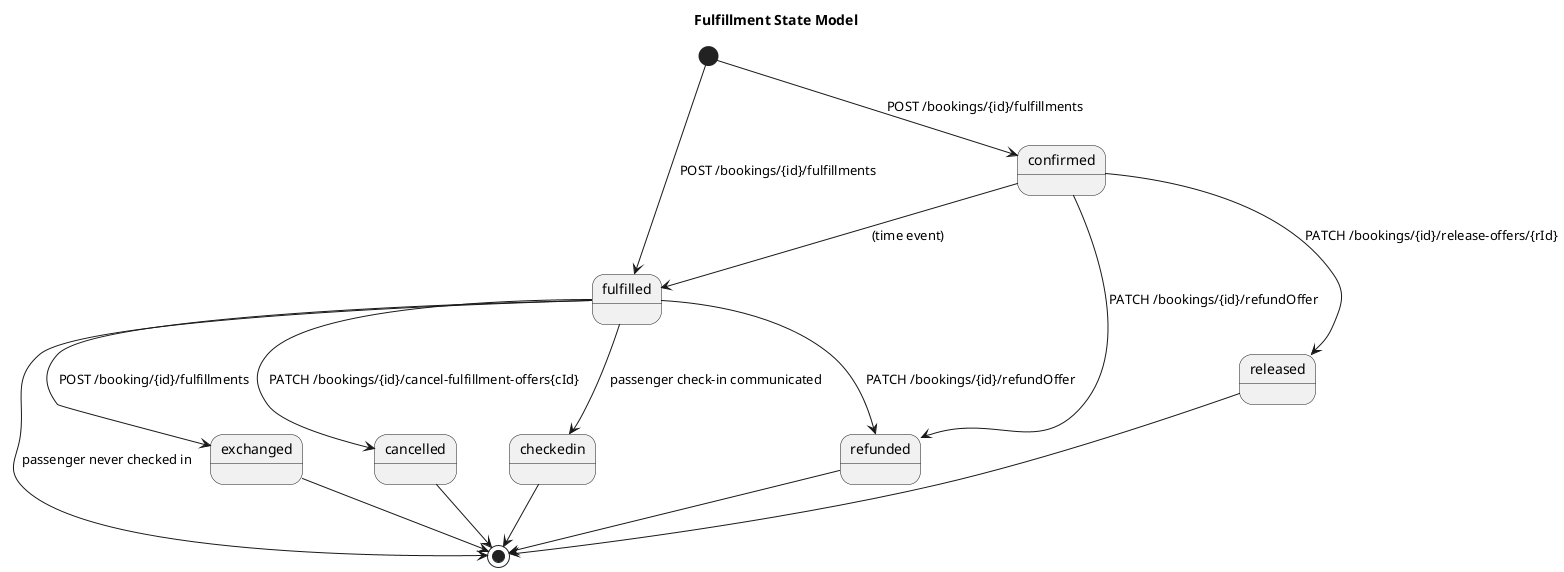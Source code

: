 @startuml fulfillment-state-model
title "Fulfillment State Model"
[*] --> confirmed: POST /bookings/{id}/fulfillments
[*] --> fulfilled: POST /bookings/{id}/fulfillments
confirmed --> fulfilled: (time event)
fulfilled --> checkedin: passenger check-in communicated 
confirmed --> refunded: PATCH /bookings/{id}/refundOffer
confirmed --> released: PATCH /bookings/{id}/release-offers/{rId}
fulfilled --> refunded: PATCH /bookings/{id}/refundOffer
fulfilled --> exchanged: POST /booking/{id}/fulfillments 
fulfilled --> [*]: passenger never checked in
fulfilled --> cancelled: PATCH /bookings/{id}/cancel-fulfillment-offers{cId}
checkedin --> [*]
refunded --> [*]
exchanged --> [*]
released --> [*]
cancelled --> [*]
@enduml
